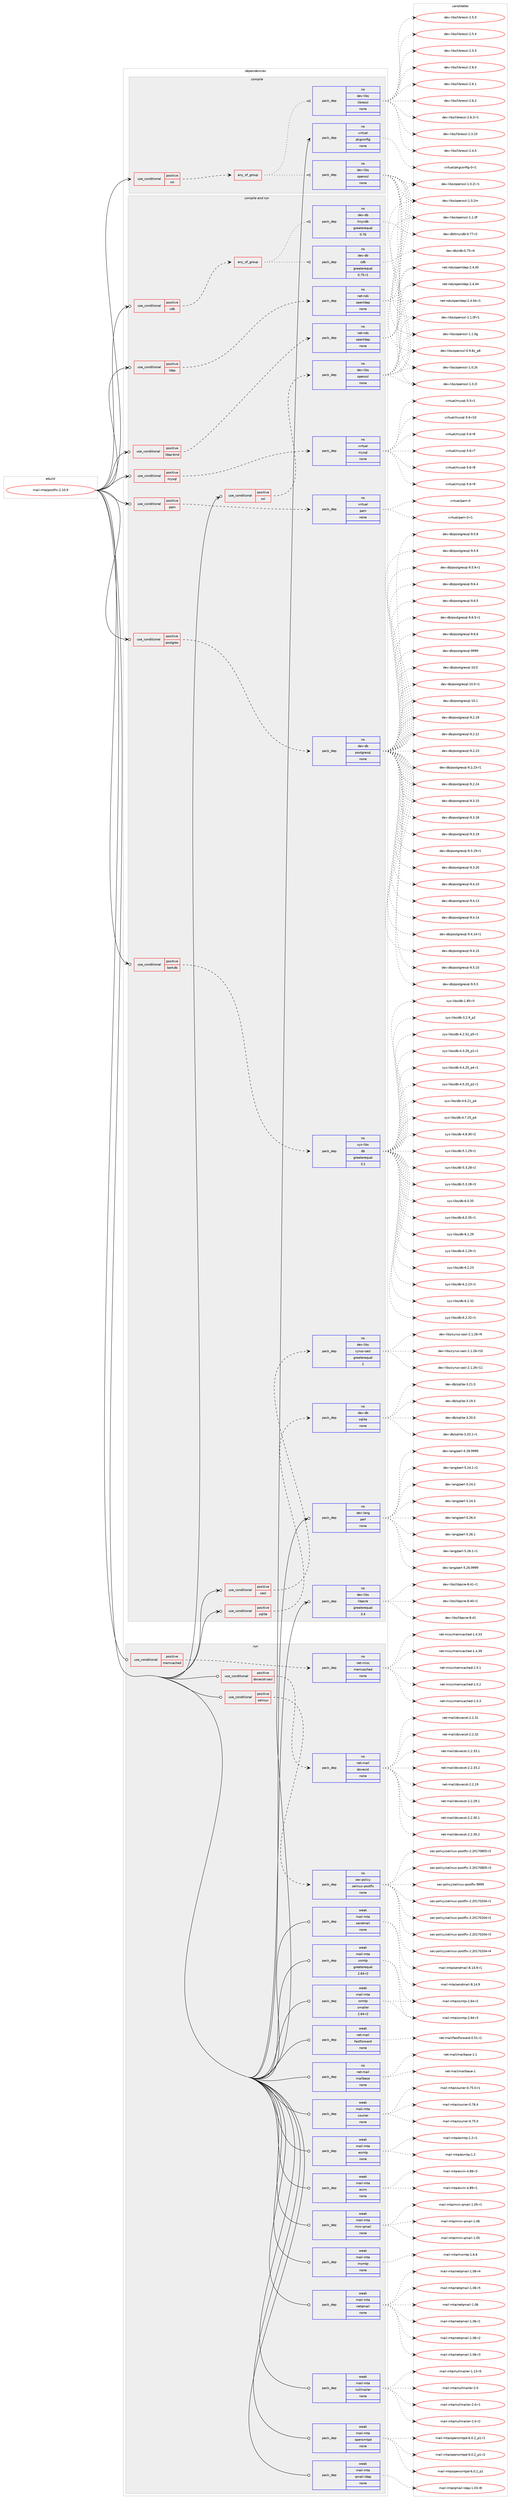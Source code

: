 digraph prolog {

# *************
# Graph options
# *************

newrank=true;
concentrate=true;
compound=true;
graph [rankdir=LR,fontname=Helvetica,fontsize=10,ranksep=1.5];#, ranksep=2.5, nodesep=0.2];
edge  [arrowhead=vee];
node  [fontname=Helvetica,fontsize=10];

# **********
# The ebuild
# **********

subgraph cluster_leftcol {
color=gray;
rank=same;
label=<<i>ebuild</i>>;
id [label="mail-mta/postfix-2.10.9", color=red, width=4, href="../mail-mta/postfix-2.10.9.svg"];
}

# ****************
# The dependencies
# ****************

subgraph cluster_midcol {
color=gray;
label=<<i>dependencies</i>>;
subgraph cluster_compile {
fillcolor="#eeeeee";
style=filled;
label=<<i>compile</i>>;
subgraph cond85878 {
dependency344242 [label=<<TABLE BORDER="0" CELLBORDER="1" CELLSPACING="0" CELLPADDING="4"><TR><TD ROWSPAN="3" CELLPADDING="10">use_conditional</TD></TR><TR><TD>positive</TD></TR><TR><TD>ssl</TD></TR></TABLE>>, shape=none, color=red];
subgraph any5060 {
dependency344243 [label=<<TABLE BORDER="0" CELLBORDER="1" CELLSPACING="0" CELLPADDING="4"><TR><TD CELLPADDING="10">any_of_group</TD></TR></TABLE>>, shape=none, color=red];subgraph pack253203 {
dependency344244 [label=<<TABLE BORDER="0" CELLBORDER="1" CELLSPACING="0" CELLPADDING="4" WIDTH="220"><TR><TD ROWSPAN="6" CELLPADDING="30">pack_dep</TD></TR><TR><TD WIDTH="110">no</TD></TR><TR><TD>dev-libs</TD></TR><TR><TD>openssl</TD></TR><TR><TD>none</TD></TR><TR><TD></TD></TR></TABLE>>, shape=none, color=blue];
}
dependency344243:e -> dependency344244:w [weight=20,style="dotted",arrowhead="oinv"];
subgraph pack253204 {
dependency344245 [label=<<TABLE BORDER="0" CELLBORDER="1" CELLSPACING="0" CELLPADDING="4" WIDTH="220"><TR><TD ROWSPAN="6" CELLPADDING="30">pack_dep</TD></TR><TR><TD WIDTH="110">no</TD></TR><TR><TD>dev-libs</TD></TR><TR><TD>libressl</TD></TR><TR><TD>none</TD></TR><TR><TD></TD></TR></TABLE>>, shape=none, color=blue];
}
dependency344243:e -> dependency344245:w [weight=20,style="dotted",arrowhead="oinv"];
}
dependency344242:e -> dependency344243:w [weight=20,style="dashed",arrowhead="vee"];
}
id:e -> dependency344242:w [weight=20,style="solid",arrowhead="vee"];
subgraph pack253205 {
dependency344246 [label=<<TABLE BORDER="0" CELLBORDER="1" CELLSPACING="0" CELLPADDING="4" WIDTH="220"><TR><TD ROWSPAN="6" CELLPADDING="30">pack_dep</TD></TR><TR><TD WIDTH="110">no</TD></TR><TR><TD>virtual</TD></TR><TR><TD>pkgconfig</TD></TR><TR><TD>none</TD></TR><TR><TD></TD></TR></TABLE>>, shape=none, color=blue];
}
id:e -> dependency344246:w [weight=20,style="solid",arrowhead="vee"];
}
subgraph cluster_compileandrun {
fillcolor="#eeeeee";
style=filled;
label=<<i>compile and run</i>>;
subgraph cond85879 {
dependency344247 [label=<<TABLE BORDER="0" CELLBORDER="1" CELLSPACING="0" CELLPADDING="4"><TR><TD ROWSPAN="3" CELLPADDING="10">use_conditional</TD></TR><TR><TD>positive</TD></TR><TR><TD>berkdb</TD></TR></TABLE>>, shape=none, color=red];
subgraph pack253206 {
dependency344248 [label=<<TABLE BORDER="0" CELLBORDER="1" CELLSPACING="0" CELLPADDING="4" WIDTH="220"><TR><TD ROWSPAN="6" CELLPADDING="30">pack_dep</TD></TR><TR><TD WIDTH="110">no</TD></TR><TR><TD>sys-libs</TD></TR><TR><TD>db</TD></TR><TR><TD>greaterequal</TD></TR><TR><TD>3.2</TD></TR></TABLE>>, shape=none, color=blue];
}
dependency344247:e -> dependency344248:w [weight=20,style="dashed",arrowhead="vee"];
}
id:e -> dependency344247:w [weight=20,style="solid",arrowhead="odotvee"];
subgraph cond85880 {
dependency344249 [label=<<TABLE BORDER="0" CELLBORDER="1" CELLSPACING="0" CELLPADDING="4"><TR><TD ROWSPAN="3" CELLPADDING="10">use_conditional</TD></TR><TR><TD>positive</TD></TR><TR><TD>cdb</TD></TR></TABLE>>, shape=none, color=red];
subgraph any5061 {
dependency344250 [label=<<TABLE BORDER="0" CELLBORDER="1" CELLSPACING="0" CELLPADDING="4"><TR><TD CELLPADDING="10">any_of_group</TD></TR></TABLE>>, shape=none, color=red];subgraph pack253207 {
dependency344251 [label=<<TABLE BORDER="0" CELLBORDER="1" CELLSPACING="0" CELLPADDING="4" WIDTH="220"><TR><TD ROWSPAN="6" CELLPADDING="30">pack_dep</TD></TR><TR><TD WIDTH="110">no</TD></TR><TR><TD>dev-db</TD></TR><TR><TD>tinycdb</TD></TR><TR><TD>greaterequal</TD></TR><TR><TD>0.76</TD></TR></TABLE>>, shape=none, color=blue];
}
dependency344250:e -> dependency344251:w [weight=20,style="dotted",arrowhead="oinv"];
subgraph pack253208 {
dependency344252 [label=<<TABLE BORDER="0" CELLBORDER="1" CELLSPACING="0" CELLPADDING="4" WIDTH="220"><TR><TD ROWSPAN="6" CELLPADDING="30">pack_dep</TD></TR><TR><TD WIDTH="110">no</TD></TR><TR><TD>dev-db</TD></TR><TR><TD>cdb</TD></TR><TR><TD>greaterequal</TD></TR><TR><TD>0.75-r1</TD></TR></TABLE>>, shape=none, color=blue];
}
dependency344250:e -> dependency344252:w [weight=20,style="dotted",arrowhead="oinv"];
}
dependency344249:e -> dependency344250:w [weight=20,style="dashed",arrowhead="vee"];
}
id:e -> dependency344249:w [weight=20,style="solid",arrowhead="odotvee"];
subgraph cond85881 {
dependency344253 [label=<<TABLE BORDER="0" CELLBORDER="1" CELLSPACING="0" CELLPADDING="4"><TR><TD ROWSPAN="3" CELLPADDING="10">use_conditional</TD></TR><TR><TD>positive</TD></TR><TR><TD>ldap</TD></TR></TABLE>>, shape=none, color=red];
subgraph pack253209 {
dependency344254 [label=<<TABLE BORDER="0" CELLBORDER="1" CELLSPACING="0" CELLPADDING="4" WIDTH="220"><TR><TD ROWSPAN="6" CELLPADDING="30">pack_dep</TD></TR><TR><TD WIDTH="110">no</TD></TR><TR><TD>net-nds</TD></TR><TR><TD>openldap</TD></TR><TR><TD>none</TD></TR><TR><TD></TD></TR></TABLE>>, shape=none, color=blue];
}
dependency344253:e -> dependency344254:w [weight=20,style="dashed",arrowhead="vee"];
}
id:e -> dependency344253:w [weight=20,style="solid",arrowhead="odotvee"];
subgraph cond85882 {
dependency344255 [label=<<TABLE BORDER="0" CELLBORDER="1" CELLSPACING="0" CELLPADDING="4"><TR><TD ROWSPAN="3" CELLPADDING="10">use_conditional</TD></TR><TR><TD>positive</TD></TR><TR><TD>ldap-bind</TD></TR></TABLE>>, shape=none, color=red];
subgraph pack253210 {
dependency344256 [label=<<TABLE BORDER="0" CELLBORDER="1" CELLSPACING="0" CELLPADDING="4" WIDTH="220"><TR><TD ROWSPAN="6" CELLPADDING="30">pack_dep</TD></TR><TR><TD WIDTH="110">no</TD></TR><TR><TD>net-nds</TD></TR><TR><TD>openldap</TD></TR><TR><TD>none</TD></TR><TR><TD></TD></TR></TABLE>>, shape=none, color=blue];
}
dependency344255:e -> dependency344256:w [weight=20,style="dashed",arrowhead="vee"];
}
id:e -> dependency344255:w [weight=20,style="solid",arrowhead="odotvee"];
subgraph cond85883 {
dependency344257 [label=<<TABLE BORDER="0" CELLBORDER="1" CELLSPACING="0" CELLPADDING="4"><TR><TD ROWSPAN="3" CELLPADDING="10">use_conditional</TD></TR><TR><TD>positive</TD></TR><TR><TD>mysql</TD></TR></TABLE>>, shape=none, color=red];
subgraph pack253211 {
dependency344258 [label=<<TABLE BORDER="0" CELLBORDER="1" CELLSPACING="0" CELLPADDING="4" WIDTH="220"><TR><TD ROWSPAN="6" CELLPADDING="30">pack_dep</TD></TR><TR><TD WIDTH="110">no</TD></TR><TR><TD>virtual</TD></TR><TR><TD>mysql</TD></TR><TR><TD>none</TD></TR><TR><TD></TD></TR></TABLE>>, shape=none, color=blue];
}
dependency344257:e -> dependency344258:w [weight=20,style="dashed",arrowhead="vee"];
}
id:e -> dependency344257:w [weight=20,style="solid",arrowhead="odotvee"];
subgraph cond85884 {
dependency344259 [label=<<TABLE BORDER="0" CELLBORDER="1" CELLSPACING="0" CELLPADDING="4"><TR><TD ROWSPAN="3" CELLPADDING="10">use_conditional</TD></TR><TR><TD>positive</TD></TR><TR><TD>pam</TD></TR></TABLE>>, shape=none, color=red];
subgraph pack253212 {
dependency344260 [label=<<TABLE BORDER="0" CELLBORDER="1" CELLSPACING="0" CELLPADDING="4" WIDTH="220"><TR><TD ROWSPAN="6" CELLPADDING="30">pack_dep</TD></TR><TR><TD WIDTH="110">no</TD></TR><TR><TD>virtual</TD></TR><TR><TD>pam</TD></TR><TR><TD>none</TD></TR><TR><TD></TD></TR></TABLE>>, shape=none, color=blue];
}
dependency344259:e -> dependency344260:w [weight=20,style="dashed",arrowhead="vee"];
}
id:e -> dependency344259:w [weight=20,style="solid",arrowhead="odotvee"];
subgraph cond85885 {
dependency344261 [label=<<TABLE BORDER="0" CELLBORDER="1" CELLSPACING="0" CELLPADDING="4"><TR><TD ROWSPAN="3" CELLPADDING="10">use_conditional</TD></TR><TR><TD>positive</TD></TR><TR><TD>postgres</TD></TR></TABLE>>, shape=none, color=red];
subgraph pack253213 {
dependency344262 [label=<<TABLE BORDER="0" CELLBORDER="1" CELLSPACING="0" CELLPADDING="4" WIDTH="220"><TR><TD ROWSPAN="6" CELLPADDING="30">pack_dep</TD></TR><TR><TD WIDTH="110">no</TD></TR><TR><TD>dev-db</TD></TR><TR><TD>postgresql</TD></TR><TR><TD>none</TD></TR><TR><TD></TD></TR></TABLE>>, shape=none, color=blue];
}
dependency344261:e -> dependency344262:w [weight=20,style="dashed",arrowhead="vee"];
}
id:e -> dependency344261:w [weight=20,style="solid",arrowhead="odotvee"];
subgraph cond85886 {
dependency344263 [label=<<TABLE BORDER="0" CELLBORDER="1" CELLSPACING="0" CELLPADDING="4"><TR><TD ROWSPAN="3" CELLPADDING="10">use_conditional</TD></TR><TR><TD>positive</TD></TR><TR><TD>sasl</TD></TR></TABLE>>, shape=none, color=red];
subgraph pack253214 {
dependency344264 [label=<<TABLE BORDER="0" CELLBORDER="1" CELLSPACING="0" CELLPADDING="4" WIDTH="220"><TR><TD ROWSPAN="6" CELLPADDING="30">pack_dep</TD></TR><TR><TD WIDTH="110">no</TD></TR><TR><TD>dev-libs</TD></TR><TR><TD>cyrus-sasl</TD></TR><TR><TD>greaterequal</TD></TR><TR><TD>2</TD></TR></TABLE>>, shape=none, color=blue];
}
dependency344263:e -> dependency344264:w [weight=20,style="dashed",arrowhead="vee"];
}
id:e -> dependency344263:w [weight=20,style="solid",arrowhead="odotvee"];
subgraph cond85887 {
dependency344265 [label=<<TABLE BORDER="0" CELLBORDER="1" CELLSPACING="0" CELLPADDING="4"><TR><TD ROWSPAN="3" CELLPADDING="10">use_conditional</TD></TR><TR><TD>positive</TD></TR><TR><TD>sqlite</TD></TR></TABLE>>, shape=none, color=red];
subgraph pack253215 {
dependency344266 [label=<<TABLE BORDER="0" CELLBORDER="1" CELLSPACING="0" CELLPADDING="4" WIDTH="220"><TR><TD ROWSPAN="6" CELLPADDING="30">pack_dep</TD></TR><TR><TD WIDTH="110">no</TD></TR><TR><TD>dev-db</TD></TR><TR><TD>sqlite</TD></TR><TR><TD>none</TD></TR><TR><TD></TD></TR></TABLE>>, shape=none, color=blue];
}
dependency344265:e -> dependency344266:w [weight=20,style="dashed",arrowhead="vee"];
}
id:e -> dependency344265:w [weight=20,style="solid",arrowhead="odotvee"];
subgraph cond85888 {
dependency344267 [label=<<TABLE BORDER="0" CELLBORDER="1" CELLSPACING="0" CELLPADDING="4"><TR><TD ROWSPAN="3" CELLPADDING="10">use_conditional</TD></TR><TR><TD>positive</TD></TR><TR><TD>ssl</TD></TR></TABLE>>, shape=none, color=red];
subgraph pack253216 {
dependency344268 [label=<<TABLE BORDER="0" CELLBORDER="1" CELLSPACING="0" CELLPADDING="4" WIDTH="220"><TR><TD ROWSPAN="6" CELLPADDING="30">pack_dep</TD></TR><TR><TD WIDTH="110">no</TD></TR><TR><TD>dev-libs</TD></TR><TR><TD>openssl</TD></TR><TR><TD>none</TD></TR><TR><TD></TD></TR></TABLE>>, shape=none, color=blue];
}
dependency344267:e -> dependency344268:w [weight=20,style="dashed",arrowhead="vee"];
}
id:e -> dependency344267:w [weight=20,style="solid",arrowhead="odotvee"];
subgraph pack253217 {
dependency344269 [label=<<TABLE BORDER="0" CELLBORDER="1" CELLSPACING="0" CELLPADDING="4" WIDTH="220"><TR><TD ROWSPAN="6" CELLPADDING="30">pack_dep</TD></TR><TR><TD WIDTH="110">no</TD></TR><TR><TD>dev-lang</TD></TR><TR><TD>perl</TD></TR><TR><TD>none</TD></TR><TR><TD></TD></TR></TABLE>>, shape=none, color=blue];
}
id:e -> dependency344269:w [weight=20,style="solid",arrowhead="odotvee"];
subgraph pack253218 {
dependency344270 [label=<<TABLE BORDER="0" CELLBORDER="1" CELLSPACING="0" CELLPADDING="4" WIDTH="220"><TR><TD ROWSPAN="6" CELLPADDING="30">pack_dep</TD></TR><TR><TD WIDTH="110">no</TD></TR><TR><TD>dev-libs</TD></TR><TR><TD>libpcre</TD></TR><TR><TD>greaterequal</TD></TR><TR><TD>3.4</TD></TR></TABLE>>, shape=none, color=blue];
}
id:e -> dependency344270:w [weight=20,style="solid",arrowhead="odotvee"];
}
subgraph cluster_run {
fillcolor="#eeeeee";
style=filled;
label=<<i>run</i>>;
subgraph cond85889 {
dependency344271 [label=<<TABLE BORDER="0" CELLBORDER="1" CELLSPACING="0" CELLPADDING="4"><TR><TD ROWSPAN="3" CELLPADDING="10">use_conditional</TD></TR><TR><TD>positive</TD></TR><TR><TD>dovecot-sasl</TD></TR></TABLE>>, shape=none, color=red];
subgraph pack253219 {
dependency344272 [label=<<TABLE BORDER="0" CELLBORDER="1" CELLSPACING="0" CELLPADDING="4" WIDTH="220"><TR><TD ROWSPAN="6" CELLPADDING="30">pack_dep</TD></TR><TR><TD WIDTH="110">no</TD></TR><TR><TD>net-mail</TD></TR><TR><TD>dovecot</TD></TR><TR><TD>none</TD></TR><TR><TD></TD></TR></TABLE>>, shape=none, color=blue];
}
dependency344271:e -> dependency344272:w [weight=20,style="dashed",arrowhead="vee"];
}
id:e -> dependency344271:w [weight=20,style="solid",arrowhead="odot"];
subgraph cond85890 {
dependency344273 [label=<<TABLE BORDER="0" CELLBORDER="1" CELLSPACING="0" CELLPADDING="4"><TR><TD ROWSPAN="3" CELLPADDING="10">use_conditional</TD></TR><TR><TD>positive</TD></TR><TR><TD>memcached</TD></TR></TABLE>>, shape=none, color=red];
subgraph pack253220 {
dependency344274 [label=<<TABLE BORDER="0" CELLBORDER="1" CELLSPACING="0" CELLPADDING="4" WIDTH="220"><TR><TD ROWSPAN="6" CELLPADDING="30">pack_dep</TD></TR><TR><TD WIDTH="110">no</TD></TR><TR><TD>net-misc</TD></TR><TR><TD>memcached</TD></TR><TR><TD>none</TD></TR><TR><TD></TD></TR></TABLE>>, shape=none, color=blue];
}
dependency344273:e -> dependency344274:w [weight=20,style="dashed",arrowhead="vee"];
}
id:e -> dependency344273:w [weight=20,style="solid",arrowhead="odot"];
subgraph cond85891 {
dependency344275 [label=<<TABLE BORDER="0" CELLBORDER="1" CELLSPACING="0" CELLPADDING="4"><TR><TD ROWSPAN="3" CELLPADDING="10">use_conditional</TD></TR><TR><TD>positive</TD></TR><TR><TD>selinux</TD></TR></TABLE>>, shape=none, color=red];
subgraph pack253221 {
dependency344276 [label=<<TABLE BORDER="0" CELLBORDER="1" CELLSPACING="0" CELLPADDING="4" WIDTH="220"><TR><TD ROWSPAN="6" CELLPADDING="30">pack_dep</TD></TR><TR><TD WIDTH="110">no</TD></TR><TR><TD>sec-policy</TD></TR><TR><TD>selinux-postfix</TD></TR><TR><TD>none</TD></TR><TR><TD></TD></TR></TABLE>>, shape=none, color=blue];
}
dependency344275:e -> dependency344276:w [weight=20,style="dashed",arrowhead="vee"];
}
id:e -> dependency344275:w [weight=20,style="solid",arrowhead="odot"];
subgraph pack253222 {
dependency344277 [label=<<TABLE BORDER="0" CELLBORDER="1" CELLSPACING="0" CELLPADDING="4" WIDTH="220"><TR><TD ROWSPAN="6" CELLPADDING="30">pack_dep</TD></TR><TR><TD WIDTH="110">no</TD></TR><TR><TD>net-mail</TD></TR><TR><TD>mailbase</TD></TR><TR><TD>none</TD></TR><TR><TD></TD></TR></TABLE>>, shape=none, color=blue];
}
id:e -> dependency344277:w [weight=20,style="solid",arrowhead="odot"];
subgraph pack253223 {
dependency344278 [label=<<TABLE BORDER="0" CELLBORDER="1" CELLSPACING="0" CELLPADDING="4" WIDTH="220"><TR><TD ROWSPAN="6" CELLPADDING="30">pack_dep</TD></TR><TR><TD WIDTH="110">weak</TD></TR><TR><TD>mail-mta</TD></TR><TR><TD>courier</TD></TR><TR><TD>none</TD></TR><TR><TD></TD></TR></TABLE>>, shape=none, color=blue];
}
id:e -> dependency344278:w [weight=20,style="solid",arrowhead="odot"];
subgraph pack253224 {
dependency344279 [label=<<TABLE BORDER="0" CELLBORDER="1" CELLSPACING="0" CELLPADDING="4" WIDTH="220"><TR><TD ROWSPAN="6" CELLPADDING="30">pack_dep</TD></TR><TR><TD WIDTH="110">weak</TD></TR><TR><TD>mail-mta</TD></TR><TR><TD>esmtp</TD></TR><TR><TD>none</TD></TR><TR><TD></TD></TR></TABLE>>, shape=none, color=blue];
}
id:e -> dependency344279:w [weight=20,style="solid",arrowhead="odot"];
subgraph pack253225 {
dependency344280 [label=<<TABLE BORDER="0" CELLBORDER="1" CELLSPACING="0" CELLPADDING="4" WIDTH="220"><TR><TD ROWSPAN="6" CELLPADDING="30">pack_dep</TD></TR><TR><TD WIDTH="110">weak</TD></TR><TR><TD>mail-mta</TD></TR><TR><TD>exim</TD></TR><TR><TD>none</TD></TR><TR><TD></TD></TR></TABLE>>, shape=none, color=blue];
}
id:e -> dependency344280:w [weight=20,style="solid",arrowhead="odot"];
subgraph pack253226 {
dependency344281 [label=<<TABLE BORDER="0" CELLBORDER="1" CELLSPACING="0" CELLPADDING="4" WIDTH="220"><TR><TD ROWSPAN="6" CELLPADDING="30">pack_dep</TD></TR><TR><TD WIDTH="110">weak</TD></TR><TR><TD>mail-mta</TD></TR><TR><TD>mini-qmail</TD></TR><TR><TD>none</TD></TR><TR><TD></TD></TR></TABLE>>, shape=none, color=blue];
}
id:e -> dependency344281:w [weight=20,style="solid",arrowhead="odot"];
subgraph pack253227 {
dependency344282 [label=<<TABLE BORDER="0" CELLBORDER="1" CELLSPACING="0" CELLPADDING="4" WIDTH="220"><TR><TD ROWSPAN="6" CELLPADDING="30">pack_dep</TD></TR><TR><TD WIDTH="110">weak</TD></TR><TR><TD>mail-mta</TD></TR><TR><TD>msmtp</TD></TR><TR><TD>none</TD></TR><TR><TD></TD></TR></TABLE>>, shape=none, color=blue];
}
id:e -> dependency344282:w [weight=20,style="solid",arrowhead="odot"];
subgraph pack253228 {
dependency344283 [label=<<TABLE BORDER="0" CELLBORDER="1" CELLSPACING="0" CELLPADDING="4" WIDTH="220"><TR><TD ROWSPAN="6" CELLPADDING="30">pack_dep</TD></TR><TR><TD WIDTH="110">weak</TD></TR><TR><TD>mail-mta</TD></TR><TR><TD>netqmail</TD></TR><TR><TD>none</TD></TR><TR><TD></TD></TR></TABLE>>, shape=none, color=blue];
}
id:e -> dependency344283:w [weight=20,style="solid",arrowhead="odot"];
subgraph pack253229 {
dependency344284 [label=<<TABLE BORDER="0" CELLBORDER="1" CELLSPACING="0" CELLPADDING="4" WIDTH="220"><TR><TD ROWSPAN="6" CELLPADDING="30">pack_dep</TD></TR><TR><TD WIDTH="110">weak</TD></TR><TR><TD>mail-mta</TD></TR><TR><TD>nullmailer</TD></TR><TR><TD>none</TD></TR><TR><TD></TD></TR></TABLE>>, shape=none, color=blue];
}
id:e -> dependency344284:w [weight=20,style="solid",arrowhead="odot"];
subgraph pack253230 {
dependency344285 [label=<<TABLE BORDER="0" CELLBORDER="1" CELLSPACING="0" CELLPADDING="4" WIDTH="220"><TR><TD ROWSPAN="6" CELLPADDING="30">pack_dep</TD></TR><TR><TD WIDTH="110">weak</TD></TR><TR><TD>mail-mta</TD></TR><TR><TD>opensmtpd</TD></TR><TR><TD>none</TD></TR><TR><TD></TD></TR></TABLE>>, shape=none, color=blue];
}
id:e -> dependency344285:w [weight=20,style="solid",arrowhead="odot"];
subgraph pack253231 {
dependency344286 [label=<<TABLE BORDER="0" CELLBORDER="1" CELLSPACING="0" CELLPADDING="4" WIDTH="220"><TR><TD ROWSPAN="6" CELLPADDING="30">pack_dep</TD></TR><TR><TD WIDTH="110">weak</TD></TR><TR><TD>mail-mta</TD></TR><TR><TD>qmail-ldap</TD></TR><TR><TD>none</TD></TR><TR><TD></TD></TR></TABLE>>, shape=none, color=blue];
}
id:e -> dependency344286:w [weight=20,style="solid",arrowhead="odot"];
subgraph pack253232 {
dependency344287 [label=<<TABLE BORDER="0" CELLBORDER="1" CELLSPACING="0" CELLPADDING="4" WIDTH="220"><TR><TD ROWSPAN="6" CELLPADDING="30">pack_dep</TD></TR><TR><TD WIDTH="110">weak</TD></TR><TR><TD>mail-mta</TD></TR><TR><TD>sendmail</TD></TR><TR><TD>none</TD></TR><TR><TD></TD></TR></TABLE>>, shape=none, color=blue];
}
id:e -> dependency344287:w [weight=20,style="solid",arrowhead="odot"];
subgraph pack253233 {
dependency344288 [label=<<TABLE BORDER="0" CELLBORDER="1" CELLSPACING="0" CELLPADDING="4" WIDTH="220"><TR><TD ROWSPAN="6" CELLPADDING="30">pack_dep</TD></TR><TR><TD WIDTH="110">weak</TD></TR><TR><TD>mail-mta</TD></TR><TR><TD>ssmtp</TD></TR><TR><TD>greaterequal</TD></TR><TR><TD>2.64-r2</TD></TR></TABLE>>, shape=none, color=blue];
}
id:e -> dependency344288:w [weight=20,style="solid",arrowhead="odot"];
subgraph pack253234 {
dependency344289 [label=<<TABLE BORDER="0" CELLBORDER="1" CELLSPACING="0" CELLPADDING="4" WIDTH="220"><TR><TD ROWSPAN="6" CELLPADDING="30">pack_dep</TD></TR><TR><TD WIDTH="110">weak</TD></TR><TR><TD>mail-mta</TD></TR><TR><TD>ssmtp</TD></TR><TR><TD>smaller</TD></TR><TR><TD>2.64-r2</TD></TR></TABLE>>, shape=none, color=blue];
}
id:e -> dependency344289:w [weight=20,style="solid",arrowhead="odot"];
subgraph pack253235 {
dependency344290 [label=<<TABLE BORDER="0" CELLBORDER="1" CELLSPACING="0" CELLPADDING="4" WIDTH="220"><TR><TD ROWSPAN="6" CELLPADDING="30">pack_dep</TD></TR><TR><TD WIDTH="110">weak</TD></TR><TR><TD>net-mail</TD></TR><TR><TD>fastforward</TD></TR><TR><TD>none</TD></TR><TR><TD></TD></TR></TABLE>>, shape=none, color=blue];
}
id:e -> dependency344290:w [weight=20,style="solid",arrowhead="odot"];
}
}

# **************
# The candidates
# **************

subgraph cluster_choices {
rank=same;
color=gray;
label=<<i>candidates</i>>;

subgraph choice253203 {
color=black;
nodesep=1;
choice1001011184510810598115471111121011101151151084548465746561229511256 [label="dev-libs/openssl-0.9.8z_p8", color=red, width=4,href="../dev-libs/openssl-0.9.8z_p8.svg"];
choice100101118451081059811547111112101110115115108454946484650107 [label="dev-libs/openssl-1.0.2k", color=red, width=4,href="../dev-libs/openssl-1.0.2k.svg"];
choice100101118451081059811547111112101110115115108454946484650108 [label="dev-libs/openssl-1.0.2l", color=red, width=4,href="../dev-libs/openssl-1.0.2l.svg"];
choice1001011184510810598115471111121011101151151084549464846501084511449 [label="dev-libs/openssl-1.0.2l-r1", color=red, width=4,href="../dev-libs/openssl-1.0.2l-r1.svg"];
choice100101118451081059811547111112101110115115108454946484650109 [label="dev-libs/openssl-1.0.2m", color=red, width=4,href="../dev-libs/openssl-1.0.2m.svg"];
choice100101118451081059811547111112101110115115108454946494648102 [label="dev-libs/openssl-1.1.0f", color=red, width=4,href="../dev-libs/openssl-1.1.0f.svg"];
choice1001011184510810598115471111121011101151151084549464946481024511449 [label="dev-libs/openssl-1.1.0f-r1", color=red, width=4,href="../dev-libs/openssl-1.1.0f-r1.svg"];
choice100101118451081059811547111112101110115115108454946494648103 [label="dev-libs/openssl-1.1.0g", color=red, width=4,href="../dev-libs/openssl-1.1.0g.svg"];
dependency344244:e -> choice1001011184510810598115471111121011101151151084548465746561229511256:w [style=dotted,weight="100"];
dependency344244:e -> choice100101118451081059811547111112101110115115108454946484650107:w [style=dotted,weight="100"];
dependency344244:e -> choice100101118451081059811547111112101110115115108454946484650108:w [style=dotted,weight="100"];
dependency344244:e -> choice1001011184510810598115471111121011101151151084549464846501084511449:w [style=dotted,weight="100"];
dependency344244:e -> choice100101118451081059811547111112101110115115108454946484650109:w [style=dotted,weight="100"];
dependency344244:e -> choice100101118451081059811547111112101110115115108454946494648102:w [style=dotted,weight="100"];
dependency344244:e -> choice1001011184510810598115471111121011101151151084549464946481024511449:w [style=dotted,weight="100"];
dependency344244:e -> choice100101118451081059811547111112101110115115108454946494648103:w [style=dotted,weight="100"];
}
subgraph choice253204 {
color=black;
nodesep=1;
choice1001011184510810598115471081059811410111511510845504651464948 [label="dev-libs/libressl-2.3.10", color=red, width=4,href="../dev-libs/libressl-2.3.10.svg"];
choice10010111845108105981154710810598114101115115108455046524653 [label="dev-libs/libressl-2.4.5", color=red, width=4,href="../dev-libs/libressl-2.4.5.svg"];
choice10010111845108105981154710810598114101115115108455046534648 [label="dev-libs/libressl-2.5.0", color=red, width=4,href="../dev-libs/libressl-2.5.0.svg"];
choice10010111845108105981154710810598114101115115108455046534652 [label="dev-libs/libressl-2.5.4", color=red, width=4,href="../dev-libs/libressl-2.5.4.svg"];
choice10010111845108105981154710810598114101115115108455046534653 [label="dev-libs/libressl-2.5.5", color=red, width=4,href="../dev-libs/libressl-2.5.5.svg"];
choice10010111845108105981154710810598114101115115108455046544648 [label="dev-libs/libressl-2.6.0", color=red, width=4,href="../dev-libs/libressl-2.6.0.svg"];
choice10010111845108105981154710810598114101115115108455046544649 [label="dev-libs/libressl-2.6.1", color=red, width=4,href="../dev-libs/libressl-2.6.1.svg"];
choice10010111845108105981154710810598114101115115108455046544650 [label="dev-libs/libressl-2.6.2", color=red, width=4,href="../dev-libs/libressl-2.6.2.svg"];
choice100101118451081059811547108105981141011151151084550465446514511449 [label="dev-libs/libressl-2.6.3-r1", color=red, width=4,href="../dev-libs/libressl-2.6.3-r1.svg"];
dependency344245:e -> choice1001011184510810598115471081059811410111511510845504651464948:w [style=dotted,weight="100"];
dependency344245:e -> choice10010111845108105981154710810598114101115115108455046524653:w [style=dotted,weight="100"];
dependency344245:e -> choice10010111845108105981154710810598114101115115108455046534648:w [style=dotted,weight="100"];
dependency344245:e -> choice10010111845108105981154710810598114101115115108455046534652:w [style=dotted,weight="100"];
dependency344245:e -> choice10010111845108105981154710810598114101115115108455046534653:w [style=dotted,weight="100"];
dependency344245:e -> choice10010111845108105981154710810598114101115115108455046544648:w [style=dotted,weight="100"];
dependency344245:e -> choice10010111845108105981154710810598114101115115108455046544649:w [style=dotted,weight="100"];
dependency344245:e -> choice10010111845108105981154710810598114101115115108455046544650:w [style=dotted,weight="100"];
dependency344245:e -> choice100101118451081059811547108105981141011151151084550465446514511449:w [style=dotted,weight="100"];
}
subgraph choice253205 {
color=black;
nodesep=1;
choice11810511411611797108471121071039911111010210510345484511449 [label="virtual/pkgconfig-0-r1", color=red, width=4,href="../virtual/pkgconfig-0-r1.svg"];
dependency344246:e -> choice11810511411611797108471121071039911111010210510345484511449:w [style=dotted,weight="100"];
}
subgraph choice253206 {
color=black;
nodesep=1;
choice1151211154510810598115471009845494656534511451 [label="sys-libs/db-1.85-r3", color=red, width=4,href="../sys-libs/db-1.85-r3.svg"];
choice115121115451081059811547100984551465046579511250 [label="sys-libs/db-3.2.9_p2", color=red, width=4,href="../sys-libs/db-3.2.9_p2.svg"];
choice115121115451081059811547100984552465046535095112534511449 [label="sys-libs/db-4.2.52_p5-r1", color=red, width=4,href="../sys-libs/db-4.2.52_p5-r1.svg"];
choice115121115451081059811547100984552465146505795112494511449 [label="sys-libs/db-4.3.29_p1-r1", color=red, width=4,href="../sys-libs/db-4.3.29_p1-r1.svg"];
choice115121115451081059811547100984552465246504895112524511449 [label="sys-libs/db-4.4.20_p4-r1", color=red, width=4,href="../sys-libs/db-4.4.20_p4-r1.svg"];
choice115121115451081059811547100984552465346504895112504511449 [label="sys-libs/db-4.5.20_p2-r1", color=red, width=4,href="../sys-libs/db-4.5.20_p2-r1.svg"];
choice11512111545108105981154710098455246544650499511252 [label="sys-libs/db-4.6.21_p4", color=red, width=4,href="../sys-libs/db-4.6.21_p4.svg"];
choice11512111545108105981154710098455246554650539511252 [label="sys-libs/db-4.7.25_p4", color=red, width=4,href="../sys-libs/db-4.7.25_p4.svg"];
choice11512111545108105981154710098455246564651484511450 [label="sys-libs/db-4.8.30-r2", color=red, width=4,href="../sys-libs/db-4.8.30-r2.svg"];
choice11512111545108105981154710098455346494650574511449 [label="sys-libs/db-5.1.29-r1", color=red, width=4,href="../sys-libs/db-5.1.29-r1.svg"];
choice11512111545108105981154710098455346514650564511450 [label="sys-libs/db-5.3.28-r2", color=red, width=4,href="../sys-libs/db-5.3.28-r2.svg"];
choice11512111545108105981154710098455346514650564511451 [label="sys-libs/db-5.3.28-r3", color=red, width=4,href="../sys-libs/db-5.3.28-r3.svg"];
choice1151211154510810598115471009845544648465153 [label="sys-libs/db-6.0.35", color=red, width=4,href="../sys-libs/db-6.0.35.svg"];
choice11512111545108105981154710098455446484651534511449 [label="sys-libs/db-6.0.35-r1", color=red, width=4,href="../sys-libs/db-6.0.35-r1.svg"];
choice1151211154510810598115471009845544649465057 [label="sys-libs/db-6.1.29", color=red, width=4,href="../sys-libs/db-6.1.29.svg"];
choice11512111545108105981154710098455446494650574511449 [label="sys-libs/db-6.1.29-r1", color=red, width=4,href="../sys-libs/db-6.1.29-r1.svg"];
choice1151211154510810598115471009845544650465051 [label="sys-libs/db-6.2.23", color=red, width=4,href="../sys-libs/db-6.2.23.svg"];
choice11512111545108105981154710098455446504650514511449 [label="sys-libs/db-6.2.23-r1", color=red, width=4,href="../sys-libs/db-6.2.23-r1.svg"];
choice1151211154510810598115471009845544650465150 [label="sys-libs/db-6.2.32", color=red, width=4,href="../sys-libs/db-6.2.32.svg"];
choice11512111545108105981154710098455446504651504511449 [label="sys-libs/db-6.2.32-r1", color=red, width=4,href="../sys-libs/db-6.2.32-r1.svg"];
dependency344248:e -> choice1151211154510810598115471009845494656534511451:w [style=dotted,weight="100"];
dependency344248:e -> choice115121115451081059811547100984551465046579511250:w [style=dotted,weight="100"];
dependency344248:e -> choice115121115451081059811547100984552465046535095112534511449:w [style=dotted,weight="100"];
dependency344248:e -> choice115121115451081059811547100984552465146505795112494511449:w [style=dotted,weight="100"];
dependency344248:e -> choice115121115451081059811547100984552465246504895112524511449:w [style=dotted,weight="100"];
dependency344248:e -> choice115121115451081059811547100984552465346504895112504511449:w [style=dotted,weight="100"];
dependency344248:e -> choice11512111545108105981154710098455246544650499511252:w [style=dotted,weight="100"];
dependency344248:e -> choice11512111545108105981154710098455246554650539511252:w [style=dotted,weight="100"];
dependency344248:e -> choice11512111545108105981154710098455246564651484511450:w [style=dotted,weight="100"];
dependency344248:e -> choice11512111545108105981154710098455346494650574511449:w [style=dotted,weight="100"];
dependency344248:e -> choice11512111545108105981154710098455346514650564511450:w [style=dotted,weight="100"];
dependency344248:e -> choice11512111545108105981154710098455346514650564511451:w [style=dotted,weight="100"];
dependency344248:e -> choice1151211154510810598115471009845544648465153:w [style=dotted,weight="100"];
dependency344248:e -> choice11512111545108105981154710098455446484651534511449:w [style=dotted,weight="100"];
dependency344248:e -> choice1151211154510810598115471009845544649465057:w [style=dotted,weight="100"];
dependency344248:e -> choice11512111545108105981154710098455446494650574511449:w [style=dotted,weight="100"];
dependency344248:e -> choice1151211154510810598115471009845544650465051:w [style=dotted,weight="100"];
dependency344248:e -> choice11512111545108105981154710098455446504650514511449:w [style=dotted,weight="100"];
dependency344248:e -> choice1151211154510810598115471009845544650465150:w [style=dotted,weight="100"];
dependency344248:e -> choice11512111545108105981154710098455446504651504511449:w [style=dotted,weight="100"];
}
subgraph choice253207 {
color=black;
nodesep=1;
choice100101118451009847116105110121991009845484655554511450 [label="dev-db/tinycdb-0.77-r2", color=red, width=4,href="../dev-db/tinycdb-0.77-r2.svg"];
dependency344251:e -> choice100101118451009847116105110121991009845484655554511450:w [style=dotted,weight="100"];
}
subgraph choice253208 {
color=black;
nodesep=1;
choice100101118451009847991009845484655534511452 [label="dev-db/cdb-0.75-r4", color=red, width=4,href="../dev-db/cdb-0.75-r4.svg"];
dependency344252:e -> choice100101118451009847991009845484655534511452:w [style=dotted,weight="100"];
}
subgraph choice253209 {
color=black;
nodesep=1;
choice11010111645110100115471111121011101081009711245504652465252 [label="net-nds/openldap-2.4.44", color=red, width=4,href="../net-nds/openldap-2.4.44.svg"];
choice110101116451101001154711111210111010810097112455046524652524511449 [label="net-nds/openldap-2.4.44-r1", color=red, width=4,href="../net-nds/openldap-2.4.44-r1.svg"];
choice11010111645110100115471111121011101081009711245504652465253 [label="net-nds/openldap-2.4.45", color=red, width=4,href="../net-nds/openldap-2.4.45.svg"];
dependency344254:e -> choice11010111645110100115471111121011101081009711245504652465252:w [style=dotted,weight="100"];
dependency344254:e -> choice110101116451101001154711111210111010810097112455046524652524511449:w [style=dotted,weight="100"];
dependency344254:e -> choice11010111645110100115471111121011101081009711245504652465253:w [style=dotted,weight="100"];
}
subgraph choice253210 {
color=black;
nodesep=1;
choice11010111645110100115471111121011101081009711245504652465252 [label="net-nds/openldap-2.4.44", color=red, width=4,href="../net-nds/openldap-2.4.44.svg"];
choice110101116451101001154711111210111010810097112455046524652524511449 [label="net-nds/openldap-2.4.44-r1", color=red, width=4,href="../net-nds/openldap-2.4.44-r1.svg"];
choice11010111645110100115471111121011101081009711245504652465253 [label="net-nds/openldap-2.4.45", color=red, width=4,href="../net-nds/openldap-2.4.45.svg"];
dependency344256:e -> choice11010111645110100115471111121011101081009711245504652465252:w [style=dotted,weight="100"];
dependency344256:e -> choice110101116451101001154711111210111010810097112455046524652524511449:w [style=dotted,weight="100"];
dependency344256:e -> choice11010111645110100115471111121011101081009711245504652465253:w [style=dotted,weight="100"];
}
subgraph choice253211 {
color=black;
nodesep=1;
choice1181051141161179710847109121115113108455346534511449 [label="virtual/mysql-5.5-r1", color=red, width=4,href="../virtual/mysql-5.5-r1.svg"];
choice118105114116117971084710912111511310845534654451144948 [label="virtual/mysql-5.6-r10", color=red, width=4,href="../virtual/mysql-5.6-r10.svg"];
choice1181051141161179710847109121115113108455346544511454 [label="virtual/mysql-5.6-r6", color=red, width=4,href="../virtual/mysql-5.6-r6.svg"];
choice1181051141161179710847109121115113108455346544511455 [label="virtual/mysql-5.6-r7", color=red, width=4,href="../virtual/mysql-5.6-r7.svg"];
choice1181051141161179710847109121115113108455346544511456 [label="virtual/mysql-5.6-r8", color=red, width=4,href="../virtual/mysql-5.6-r8.svg"];
choice1181051141161179710847109121115113108455346544511457 [label="virtual/mysql-5.6-r9", color=red, width=4,href="../virtual/mysql-5.6-r9.svg"];
dependency344258:e -> choice1181051141161179710847109121115113108455346534511449:w [style=dotted,weight="100"];
dependency344258:e -> choice118105114116117971084710912111511310845534654451144948:w [style=dotted,weight="100"];
dependency344258:e -> choice1181051141161179710847109121115113108455346544511454:w [style=dotted,weight="100"];
dependency344258:e -> choice1181051141161179710847109121115113108455346544511455:w [style=dotted,weight="100"];
dependency344258:e -> choice1181051141161179710847109121115113108455346544511456:w [style=dotted,weight="100"];
dependency344258:e -> choice1181051141161179710847109121115113108455346544511457:w [style=dotted,weight="100"];
}
subgraph choice253212 {
color=black;
nodesep=1;
choice1181051141161179710847112971094548 [label="virtual/pam-0", color=red, width=4,href="../virtual/pam-0.svg"];
choice11810511411611797108471129710945484511449 [label="virtual/pam-0-r1", color=red, width=4,href="../virtual/pam-0-r1.svg"];
dependency344260:e -> choice1181051141161179710847112971094548:w [style=dotted,weight="100"];
dependency344260:e -> choice11810511411611797108471129710945484511449:w [style=dotted,weight="100"];
}
subgraph choice253213 {
color=black;
nodesep=1;
choice1001011184510098471121111151161031141011151131084549484648 [label="dev-db/postgresql-10.0", color=red, width=4,href="../dev-db/postgresql-10.0.svg"];
choice10010111845100984711211111511610311410111511310845494846484511449 [label="dev-db/postgresql-10.0-r1", color=red, width=4,href="../dev-db/postgresql-10.0-r1.svg"];
choice1001011184510098471121111151161031141011151131084549484649 [label="dev-db/postgresql-10.1", color=red, width=4,href="../dev-db/postgresql-10.1.svg"];
choice10010111845100984711211111511610311410111511310845574650464957 [label="dev-db/postgresql-9.2.19", color=red, width=4,href="../dev-db/postgresql-9.2.19.svg"];
choice10010111845100984711211111511610311410111511310845574650465050 [label="dev-db/postgresql-9.2.22", color=red, width=4,href="../dev-db/postgresql-9.2.22.svg"];
choice10010111845100984711211111511610311410111511310845574650465051 [label="dev-db/postgresql-9.2.23", color=red, width=4,href="../dev-db/postgresql-9.2.23.svg"];
choice100101118451009847112111115116103114101115113108455746504650514511449 [label="dev-db/postgresql-9.2.23-r1", color=red, width=4,href="../dev-db/postgresql-9.2.23-r1.svg"];
choice10010111845100984711211111511610311410111511310845574650465052 [label="dev-db/postgresql-9.2.24", color=red, width=4,href="../dev-db/postgresql-9.2.24.svg"];
choice10010111845100984711211111511610311410111511310845574651464953 [label="dev-db/postgresql-9.3.15", color=red, width=4,href="../dev-db/postgresql-9.3.15.svg"];
choice10010111845100984711211111511610311410111511310845574651464956 [label="dev-db/postgresql-9.3.18", color=red, width=4,href="../dev-db/postgresql-9.3.18.svg"];
choice10010111845100984711211111511610311410111511310845574651464957 [label="dev-db/postgresql-9.3.19", color=red, width=4,href="../dev-db/postgresql-9.3.19.svg"];
choice100101118451009847112111115116103114101115113108455746514649574511449 [label="dev-db/postgresql-9.3.19-r1", color=red, width=4,href="../dev-db/postgresql-9.3.19-r1.svg"];
choice10010111845100984711211111511610311410111511310845574651465048 [label="dev-db/postgresql-9.3.20", color=red, width=4,href="../dev-db/postgresql-9.3.20.svg"];
choice10010111845100984711211111511610311410111511310845574652464948 [label="dev-db/postgresql-9.4.10", color=red, width=4,href="../dev-db/postgresql-9.4.10.svg"];
choice10010111845100984711211111511610311410111511310845574652464951 [label="dev-db/postgresql-9.4.13", color=red, width=4,href="../dev-db/postgresql-9.4.13.svg"];
choice10010111845100984711211111511610311410111511310845574652464952 [label="dev-db/postgresql-9.4.14", color=red, width=4,href="../dev-db/postgresql-9.4.14.svg"];
choice100101118451009847112111115116103114101115113108455746524649524511449 [label="dev-db/postgresql-9.4.14-r1", color=red, width=4,href="../dev-db/postgresql-9.4.14-r1.svg"];
choice10010111845100984711211111511610311410111511310845574652464953 [label="dev-db/postgresql-9.4.15", color=red, width=4,href="../dev-db/postgresql-9.4.15.svg"];
choice10010111845100984711211111511610311410111511310845574653464948 [label="dev-db/postgresql-9.5.10", color=red, width=4,href="../dev-db/postgresql-9.5.10.svg"];
choice100101118451009847112111115116103114101115113108455746534653 [label="dev-db/postgresql-9.5.5", color=red, width=4,href="../dev-db/postgresql-9.5.5.svg"];
choice100101118451009847112111115116103114101115113108455746534656 [label="dev-db/postgresql-9.5.8", color=red, width=4,href="../dev-db/postgresql-9.5.8.svg"];
choice100101118451009847112111115116103114101115113108455746534657 [label="dev-db/postgresql-9.5.9", color=red, width=4,href="../dev-db/postgresql-9.5.9.svg"];
choice1001011184510098471121111151161031141011151131084557465346574511449 [label="dev-db/postgresql-9.5.9-r1", color=red, width=4,href="../dev-db/postgresql-9.5.9-r1.svg"];
choice100101118451009847112111115116103114101115113108455746544652 [label="dev-db/postgresql-9.6.4", color=red, width=4,href="../dev-db/postgresql-9.6.4.svg"];
choice100101118451009847112111115116103114101115113108455746544653 [label="dev-db/postgresql-9.6.5", color=red, width=4,href="../dev-db/postgresql-9.6.5.svg"];
choice1001011184510098471121111151161031141011151131084557465446534511449 [label="dev-db/postgresql-9.6.5-r1", color=red, width=4,href="../dev-db/postgresql-9.6.5-r1.svg"];
choice100101118451009847112111115116103114101115113108455746544654 [label="dev-db/postgresql-9.6.6", color=red, width=4,href="../dev-db/postgresql-9.6.6.svg"];
choice1001011184510098471121111151161031141011151131084557575757 [label="dev-db/postgresql-9999", color=red, width=4,href="../dev-db/postgresql-9999.svg"];
dependency344262:e -> choice1001011184510098471121111151161031141011151131084549484648:w [style=dotted,weight="100"];
dependency344262:e -> choice10010111845100984711211111511610311410111511310845494846484511449:w [style=dotted,weight="100"];
dependency344262:e -> choice1001011184510098471121111151161031141011151131084549484649:w [style=dotted,weight="100"];
dependency344262:e -> choice10010111845100984711211111511610311410111511310845574650464957:w [style=dotted,weight="100"];
dependency344262:e -> choice10010111845100984711211111511610311410111511310845574650465050:w [style=dotted,weight="100"];
dependency344262:e -> choice10010111845100984711211111511610311410111511310845574650465051:w [style=dotted,weight="100"];
dependency344262:e -> choice100101118451009847112111115116103114101115113108455746504650514511449:w [style=dotted,weight="100"];
dependency344262:e -> choice10010111845100984711211111511610311410111511310845574650465052:w [style=dotted,weight="100"];
dependency344262:e -> choice10010111845100984711211111511610311410111511310845574651464953:w [style=dotted,weight="100"];
dependency344262:e -> choice10010111845100984711211111511610311410111511310845574651464956:w [style=dotted,weight="100"];
dependency344262:e -> choice10010111845100984711211111511610311410111511310845574651464957:w [style=dotted,weight="100"];
dependency344262:e -> choice100101118451009847112111115116103114101115113108455746514649574511449:w [style=dotted,weight="100"];
dependency344262:e -> choice10010111845100984711211111511610311410111511310845574651465048:w [style=dotted,weight="100"];
dependency344262:e -> choice10010111845100984711211111511610311410111511310845574652464948:w [style=dotted,weight="100"];
dependency344262:e -> choice10010111845100984711211111511610311410111511310845574652464951:w [style=dotted,weight="100"];
dependency344262:e -> choice10010111845100984711211111511610311410111511310845574652464952:w [style=dotted,weight="100"];
dependency344262:e -> choice100101118451009847112111115116103114101115113108455746524649524511449:w [style=dotted,weight="100"];
dependency344262:e -> choice10010111845100984711211111511610311410111511310845574652464953:w [style=dotted,weight="100"];
dependency344262:e -> choice10010111845100984711211111511610311410111511310845574653464948:w [style=dotted,weight="100"];
dependency344262:e -> choice100101118451009847112111115116103114101115113108455746534653:w [style=dotted,weight="100"];
dependency344262:e -> choice100101118451009847112111115116103114101115113108455746534656:w [style=dotted,weight="100"];
dependency344262:e -> choice100101118451009847112111115116103114101115113108455746534657:w [style=dotted,weight="100"];
dependency344262:e -> choice1001011184510098471121111151161031141011151131084557465346574511449:w [style=dotted,weight="100"];
dependency344262:e -> choice100101118451009847112111115116103114101115113108455746544652:w [style=dotted,weight="100"];
dependency344262:e -> choice100101118451009847112111115116103114101115113108455746544653:w [style=dotted,weight="100"];
dependency344262:e -> choice1001011184510098471121111151161031141011151131084557465446534511449:w [style=dotted,weight="100"];
dependency344262:e -> choice100101118451009847112111115116103114101115113108455746544654:w [style=dotted,weight="100"];
dependency344262:e -> choice1001011184510098471121111151161031141011151131084557575757:w [style=dotted,weight="100"];
}
subgraph choice253214 {
color=black;
nodesep=1;
choice10010111845108105981154799121114117115451159711510845504649465054451144948 [label="dev-libs/cyrus-sasl-2.1.26-r10", color=red, width=4,href="../dev-libs/cyrus-sasl-2.1.26-r10.svg"];
choice10010111845108105981154799121114117115451159711510845504649465054451144949 [label="dev-libs/cyrus-sasl-2.1.26-r11", color=red, width=4,href="../dev-libs/cyrus-sasl-2.1.26-r11.svg"];
choice100101118451081059811547991211141171154511597115108455046494650544511457 [label="dev-libs/cyrus-sasl-2.1.26-r9", color=red, width=4,href="../dev-libs/cyrus-sasl-2.1.26-r9.svg"];
dependency344264:e -> choice10010111845108105981154799121114117115451159711510845504649465054451144948:w [style=dotted,weight="100"];
dependency344264:e -> choice10010111845108105981154799121114117115451159711510845504649465054451144949:w [style=dotted,weight="100"];
dependency344264:e -> choice100101118451081059811547991211141171154511597115108455046494650544511457:w [style=dotted,weight="100"];
}
subgraph choice253215 {
color=black;
nodesep=1;
choice10010111845100984711511310810511610145514649574651 [label="dev-db/sqlite-3.19.3", color=red, width=4,href="../dev-db/sqlite-3.19.3.svg"];
choice10010111845100984711511310810511610145514650484648 [label="dev-db/sqlite-3.20.0", color=red, width=4,href="../dev-db/sqlite-3.20.0.svg"];
choice100101118451009847115113108105116101455146504846494511449 [label="dev-db/sqlite-3.20.1-r1", color=red, width=4,href="../dev-db/sqlite-3.20.1-r1.svg"];
choice10010111845100984711511310810511610145514650494648 [label="dev-db/sqlite-3.21.0", color=red, width=4,href="../dev-db/sqlite-3.21.0.svg"];
dependency344266:e -> choice10010111845100984711511310810511610145514649574651:w [style=dotted,weight="100"];
dependency344266:e -> choice10010111845100984711511310810511610145514650484648:w [style=dotted,weight="100"];
dependency344266:e -> choice100101118451009847115113108105116101455146504846494511449:w [style=dotted,weight="100"];
dependency344266:e -> choice10010111845100984711511310810511610145514650494648:w [style=dotted,weight="100"];
}
subgraph choice253216 {
color=black;
nodesep=1;
choice1001011184510810598115471111121011101151151084548465746561229511256 [label="dev-libs/openssl-0.9.8z_p8", color=red, width=4,href="../dev-libs/openssl-0.9.8z_p8.svg"];
choice100101118451081059811547111112101110115115108454946484650107 [label="dev-libs/openssl-1.0.2k", color=red, width=4,href="../dev-libs/openssl-1.0.2k.svg"];
choice100101118451081059811547111112101110115115108454946484650108 [label="dev-libs/openssl-1.0.2l", color=red, width=4,href="../dev-libs/openssl-1.0.2l.svg"];
choice1001011184510810598115471111121011101151151084549464846501084511449 [label="dev-libs/openssl-1.0.2l-r1", color=red, width=4,href="../dev-libs/openssl-1.0.2l-r1.svg"];
choice100101118451081059811547111112101110115115108454946484650109 [label="dev-libs/openssl-1.0.2m", color=red, width=4,href="../dev-libs/openssl-1.0.2m.svg"];
choice100101118451081059811547111112101110115115108454946494648102 [label="dev-libs/openssl-1.1.0f", color=red, width=4,href="../dev-libs/openssl-1.1.0f.svg"];
choice1001011184510810598115471111121011101151151084549464946481024511449 [label="dev-libs/openssl-1.1.0f-r1", color=red, width=4,href="../dev-libs/openssl-1.1.0f-r1.svg"];
choice100101118451081059811547111112101110115115108454946494648103 [label="dev-libs/openssl-1.1.0g", color=red, width=4,href="../dev-libs/openssl-1.1.0g.svg"];
dependency344268:e -> choice1001011184510810598115471111121011101151151084548465746561229511256:w [style=dotted,weight="100"];
dependency344268:e -> choice100101118451081059811547111112101110115115108454946484650107:w [style=dotted,weight="100"];
dependency344268:e -> choice100101118451081059811547111112101110115115108454946484650108:w [style=dotted,weight="100"];
dependency344268:e -> choice1001011184510810598115471111121011101151151084549464846501084511449:w [style=dotted,weight="100"];
dependency344268:e -> choice100101118451081059811547111112101110115115108454946484650109:w [style=dotted,weight="100"];
dependency344268:e -> choice100101118451081059811547111112101110115115108454946494648102:w [style=dotted,weight="100"];
dependency344268:e -> choice1001011184510810598115471111121011101151151084549464946481024511449:w [style=dotted,weight="100"];
dependency344268:e -> choice100101118451081059811547111112101110115115108454946494648103:w [style=dotted,weight="100"];
}
subgraph choice253217 {
color=black;
nodesep=1;
choice100101118451089711010347112101114108455346505246494511450 [label="dev-lang/perl-5.24.1-r2", color=red, width=4,href="../dev-lang/perl-5.24.1-r2.svg"];
choice10010111845108971101034711210111410845534650524650 [label="dev-lang/perl-5.24.2", color=red, width=4,href="../dev-lang/perl-5.24.2.svg"];
choice10010111845108971101034711210111410845534650524651 [label="dev-lang/perl-5.24.3", color=red, width=4,href="../dev-lang/perl-5.24.3.svg"];
choice10010111845108971101034711210111410845534650544648 [label="dev-lang/perl-5.26.0", color=red, width=4,href="../dev-lang/perl-5.26.0.svg"];
choice10010111845108971101034711210111410845534650544649 [label="dev-lang/perl-5.26.1", color=red, width=4,href="../dev-lang/perl-5.26.1.svg"];
choice100101118451089711010347112101114108455346505446494511449 [label="dev-lang/perl-5.26.1-r1", color=red, width=4,href="../dev-lang/perl-5.26.1-r1.svg"];
choice10010111845108971101034711210111410845534650544657575757 [label="dev-lang/perl-5.26.9999", color=red, width=4,href="../dev-lang/perl-5.26.9999.svg"];
choice10010111845108971101034711210111410845534650564657575757 [label="dev-lang/perl-5.28.9999", color=red, width=4,href="../dev-lang/perl-5.28.9999.svg"];
dependency344269:e -> choice100101118451089711010347112101114108455346505246494511450:w [style=dotted,weight="100"];
dependency344269:e -> choice10010111845108971101034711210111410845534650524650:w [style=dotted,weight="100"];
dependency344269:e -> choice10010111845108971101034711210111410845534650524651:w [style=dotted,weight="100"];
dependency344269:e -> choice10010111845108971101034711210111410845534650544648:w [style=dotted,weight="100"];
dependency344269:e -> choice10010111845108971101034711210111410845534650544649:w [style=dotted,weight="100"];
dependency344269:e -> choice100101118451089711010347112101114108455346505446494511449:w [style=dotted,weight="100"];
dependency344269:e -> choice10010111845108971101034711210111410845534650544657575757:w [style=dotted,weight="100"];
dependency344269:e -> choice10010111845108971101034711210111410845534650564657575757:w [style=dotted,weight="100"];
}
subgraph choice253218 {
color=black;
nodesep=1;
choice100101118451081059811547108105981129911410145564652484511449 [label="dev-libs/libpcre-8.40-r1", color=red, width=4,href="../dev-libs/libpcre-8.40-r1.svg"];
choice10010111845108105981154710810598112991141014556465249 [label="dev-libs/libpcre-8.41", color=red, width=4,href="../dev-libs/libpcre-8.41.svg"];
choice100101118451081059811547108105981129911410145564652494511449 [label="dev-libs/libpcre-8.41-r1", color=red, width=4,href="../dev-libs/libpcre-8.41-r1.svg"];
dependency344270:e -> choice100101118451081059811547108105981129911410145564652484511449:w [style=dotted,weight="100"];
dependency344270:e -> choice10010111845108105981154710810598112991141014556465249:w [style=dotted,weight="100"];
dependency344270:e -> choice100101118451081059811547108105981129911410145564652494511449:w [style=dotted,weight="100"];
}
subgraph choice253219 {
color=black;
nodesep=1;
choice1101011164510997105108471001111181019911111645504650464957 [label="net-mail/dovecot-2.2.19", color=red, width=4,href="../net-mail/dovecot-2.2.19.svg"];
choice11010111645109971051084710011111810199111116455046504650574649 [label="net-mail/dovecot-2.2.29.1", color=red, width=4,href="../net-mail/dovecot-2.2.29.1.svg"];
choice11010111645109971051084710011111810199111116455046504651484649 [label="net-mail/dovecot-2.2.30.1", color=red, width=4,href="../net-mail/dovecot-2.2.30.1.svg"];
choice11010111645109971051084710011111810199111116455046504651484650 [label="net-mail/dovecot-2.2.30.2", color=red, width=4,href="../net-mail/dovecot-2.2.30.2.svg"];
choice1101011164510997105108471001111181019911111645504650465149 [label="net-mail/dovecot-2.2.31", color=red, width=4,href="../net-mail/dovecot-2.2.31.svg"];
choice1101011164510997105108471001111181019911111645504650465150 [label="net-mail/dovecot-2.2.32", color=red, width=4,href="../net-mail/dovecot-2.2.32.svg"];
choice11010111645109971051084710011111810199111116455046504651514649 [label="net-mail/dovecot-2.2.33.1", color=red, width=4,href="../net-mail/dovecot-2.2.33.1.svg"];
choice11010111645109971051084710011111810199111116455046504651514650 [label="net-mail/dovecot-2.2.33.2", color=red, width=4,href="../net-mail/dovecot-2.2.33.2.svg"];
dependency344272:e -> choice1101011164510997105108471001111181019911111645504650464957:w [style=dotted,weight="100"];
dependency344272:e -> choice11010111645109971051084710011111810199111116455046504650574649:w [style=dotted,weight="100"];
dependency344272:e -> choice11010111645109971051084710011111810199111116455046504651484649:w [style=dotted,weight="100"];
dependency344272:e -> choice11010111645109971051084710011111810199111116455046504651484650:w [style=dotted,weight="100"];
dependency344272:e -> choice1101011164510997105108471001111181019911111645504650465149:w [style=dotted,weight="100"];
dependency344272:e -> choice1101011164510997105108471001111181019911111645504650465150:w [style=dotted,weight="100"];
dependency344272:e -> choice11010111645109971051084710011111810199111116455046504651514649:w [style=dotted,weight="100"];
dependency344272:e -> choice11010111645109971051084710011111810199111116455046504651514650:w [style=dotted,weight="100"];
}
subgraph choice253220 {
color=black;
nodesep=1;
choice11010111645109105115994710910110999979910410110045494652465151 [label="net-misc/memcached-1.4.33", color=red, width=4,href="../net-misc/memcached-1.4.33.svg"];
choice11010111645109105115994710910110999979910410110045494652465157 [label="net-misc/memcached-1.4.39", color=red, width=4,href="../net-misc/memcached-1.4.39.svg"];
choice110101116451091051159947109101109999799104101100454946534649 [label="net-misc/memcached-1.5.1", color=red, width=4,href="../net-misc/memcached-1.5.1.svg"];
choice110101116451091051159947109101109999799104101100454946534650 [label="net-misc/memcached-1.5.2", color=red, width=4,href="../net-misc/memcached-1.5.2.svg"];
choice110101116451091051159947109101109999799104101100454946534651 [label="net-misc/memcached-1.5.3", color=red, width=4,href="../net-misc/memcached-1.5.3.svg"];
dependency344274:e -> choice11010111645109105115994710910110999979910410110045494652465151:w [style=dotted,weight="100"];
dependency344274:e -> choice11010111645109105115994710910110999979910410110045494652465157:w [style=dotted,weight="100"];
dependency344274:e -> choice110101116451091051159947109101109999799104101100454946534649:w [style=dotted,weight="100"];
dependency344274:e -> choice110101116451091051159947109101109999799104101100454946534650:w [style=dotted,weight="100"];
dependency344274:e -> choice110101116451091051159947109101109999799104101100454946534651:w [style=dotted,weight="100"];
}
subgraph choice253221 {
color=black;
nodesep=1;
choice115101994511211110810599121471151011081051101171204511211111511610210512045504650484955485048524511449 [label="sec-policy/selinux-postfix-2.20170204-r1", color=red, width=4,href="../sec-policy/selinux-postfix-2.20170204-r1.svg"];
choice115101994511211110810599121471151011081051101171204511211111511610210512045504650484955485048524511450 [label="sec-policy/selinux-postfix-2.20170204-r2", color=red, width=4,href="../sec-policy/selinux-postfix-2.20170204-r2.svg"];
choice115101994511211110810599121471151011081051101171204511211111511610210512045504650484955485048524511451 [label="sec-policy/selinux-postfix-2.20170204-r3", color=red, width=4,href="../sec-policy/selinux-postfix-2.20170204-r3.svg"];
choice115101994511211110810599121471151011081051101171204511211111511610210512045504650484955485048524511452 [label="sec-policy/selinux-postfix-2.20170204-r4", color=red, width=4,href="../sec-policy/selinux-postfix-2.20170204-r4.svg"];
choice115101994511211110810599121471151011081051101171204511211111511610210512045504650484955485648534511450 [label="sec-policy/selinux-postfix-2.20170805-r2", color=red, width=4,href="../sec-policy/selinux-postfix-2.20170805-r2.svg"];
choice115101994511211110810599121471151011081051101171204511211111511610210512045504650484955485648534511451 [label="sec-policy/selinux-postfix-2.20170805-r3", color=red, width=4,href="../sec-policy/selinux-postfix-2.20170805-r3.svg"];
choice11510199451121111081059912147115101108105110117120451121111151161021051204557575757 [label="sec-policy/selinux-postfix-9999", color=red, width=4,href="../sec-policy/selinux-postfix-9999.svg"];
dependency344276:e -> choice115101994511211110810599121471151011081051101171204511211111511610210512045504650484955485048524511449:w [style=dotted,weight="100"];
dependency344276:e -> choice115101994511211110810599121471151011081051101171204511211111511610210512045504650484955485048524511450:w [style=dotted,weight="100"];
dependency344276:e -> choice115101994511211110810599121471151011081051101171204511211111511610210512045504650484955485048524511451:w [style=dotted,weight="100"];
dependency344276:e -> choice115101994511211110810599121471151011081051101171204511211111511610210512045504650484955485048524511452:w [style=dotted,weight="100"];
dependency344276:e -> choice115101994511211110810599121471151011081051101171204511211111511610210512045504650484955485648534511450:w [style=dotted,weight="100"];
dependency344276:e -> choice115101994511211110810599121471151011081051101171204511211111511610210512045504650484955485648534511451:w [style=dotted,weight="100"];
dependency344276:e -> choice11510199451121111081059912147115101108105110117120451121111151161021051204557575757:w [style=dotted,weight="100"];
}
subgraph choice253222 {
color=black;
nodesep=1;
choice1101011164510997105108471099710510898971151014549 [label="net-mail/mailbase-1", color=red, width=4,href="../net-mail/mailbase-1.svg"];
choice11010111645109971051084710997105108989711510145494649 [label="net-mail/mailbase-1.1", color=red, width=4,href="../net-mail/mailbase-1.1.svg"];
dependency344277:e -> choice1101011164510997105108471099710510898971151014549:w [style=dotted,weight="100"];
dependency344277:e -> choice11010111645109971051084710997105108989711510145494649:w [style=dotted,weight="100"];
}
subgraph choice253223 {
color=black;
nodesep=1;
choice109971051084510911697479911111711410510111445484655534648 [label="mail-mta/courier-0.75.0", color=red, width=4,href="../mail-mta/courier-0.75.0.svg"];
choice1099710510845109116974799111117114105101114454846555346484511449 [label="mail-mta/courier-0.75.0-r1", color=red, width=4,href="../mail-mta/courier-0.75.0-r1.svg"];
choice109971051084510911697479911111711410510111445484655544652 [label="mail-mta/courier-0.76.4", color=red, width=4,href="../mail-mta/courier-0.76.4.svg"];
dependency344278:e -> choice109971051084510911697479911111711410510111445484655534648:w [style=dotted,weight="100"];
dependency344278:e -> choice1099710510845109116974799111117114105101114454846555346484511449:w [style=dotted,weight="100"];
dependency344278:e -> choice109971051084510911697479911111711410510111445484655544652:w [style=dotted,weight="100"];
}
subgraph choice253224 {
color=black;
nodesep=1;
choice1099710510845109116974710111510911611245494650 [label="mail-mta/esmtp-1.2", color=red, width=4,href="../mail-mta/esmtp-1.2.svg"];
choice10997105108451091169747101115109116112454946504511449 [label="mail-mta/esmtp-1.2-r1", color=red, width=4,href="../mail-mta/esmtp-1.2-r1.svg"];
dependency344279:e -> choice1099710510845109116974710111510911611245494650:w [style=dotted,weight="100"];
dependency344279:e -> choice10997105108451091169747101115109116112454946504511449:w [style=dotted,weight="100"];
}
subgraph choice253225 {
color=black;
nodesep=1;
choice1099710510845109116974710112010510945524656574511449 [label="mail-mta/exim-4.89-r1", color=red, width=4,href="../mail-mta/exim-4.89-r1.svg"];
choice1099710510845109116974710112010510945524656574511451 [label="mail-mta/exim-4.89-r3", color=red, width=4,href="../mail-mta/exim-4.89-r3.svg"];
dependency344280:e -> choice1099710510845109116974710112010510945524656574511449:w [style=dotted,weight="100"];
dependency344280:e -> choice1099710510845109116974710112010510945524656574511451:w [style=dotted,weight="100"];
}
subgraph choice253226 {
color=black;
nodesep=1;
choice1099710510845109116974710910511010545113109971051084549464853 [label="mail-mta/mini-qmail-1.05", color=red, width=4,href="../mail-mta/mini-qmail-1.05.svg"];
choice10997105108451091169747109105110105451131099710510845494648534511449 [label="mail-mta/mini-qmail-1.05-r1", color=red, width=4,href="../mail-mta/mini-qmail-1.05-r1.svg"];
choice1099710510845109116974710910511010545113109971051084549464854 [label="mail-mta/mini-qmail-1.06", color=red, width=4,href="../mail-mta/mini-qmail-1.06.svg"];
dependency344281:e -> choice1099710510845109116974710910511010545113109971051084549464853:w [style=dotted,weight="100"];
dependency344281:e -> choice10997105108451091169747109105110105451131099710510845494648534511449:w [style=dotted,weight="100"];
dependency344281:e -> choice1099710510845109116974710910511010545113109971051084549464854:w [style=dotted,weight="100"];
}
subgraph choice253227 {
color=black;
nodesep=1;
choice10997105108451091169747109115109116112454946544654 [label="mail-mta/msmtp-1.6.6", color=red, width=4,href="../mail-mta/msmtp-1.6.6.svg"];
dependency344282:e -> choice10997105108451091169747109115109116112454946544654:w [style=dotted,weight="100"];
}
subgraph choice253228 {
color=black;
nodesep=1;
choice10997105108451091169747110101116113109971051084549464854 [label="mail-mta/netqmail-1.06", color=red, width=4,href="../mail-mta/netqmail-1.06.svg"];
choice109971051084510911697471101011161131099710510845494648544511449 [label="mail-mta/netqmail-1.06-r1", color=red, width=4,href="../mail-mta/netqmail-1.06-r1.svg"];
choice109971051084510911697471101011161131099710510845494648544511450 [label="mail-mta/netqmail-1.06-r2", color=red, width=4,href="../mail-mta/netqmail-1.06-r2.svg"];
choice109971051084510911697471101011161131099710510845494648544511451 [label="mail-mta/netqmail-1.06-r3", color=red, width=4,href="../mail-mta/netqmail-1.06-r3.svg"];
choice109971051084510911697471101011161131099710510845494648544511452 [label="mail-mta/netqmail-1.06-r4", color=red, width=4,href="../mail-mta/netqmail-1.06-r4.svg"];
choice109971051084510911697471101011161131099710510845494648544511453 [label="mail-mta/netqmail-1.06-r5", color=red, width=4,href="../mail-mta/netqmail-1.06-r5.svg"];
dependency344283:e -> choice10997105108451091169747110101116113109971051084549464854:w [style=dotted,weight="100"];
dependency344283:e -> choice109971051084510911697471101011161131099710510845494648544511449:w [style=dotted,weight="100"];
dependency344283:e -> choice109971051084510911697471101011161131099710510845494648544511450:w [style=dotted,weight="100"];
dependency344283:e -> choice109971051084510911697471101011161131099710510845494648544511451:w [style=dotted,weight="100"];
dependency344283:e -> choice109971051084510911697471101011161131099710510845494648544511452:w [style=dotted,weight="100"];
dependency344283:e -> choice109971051084510911697471101011161131099710510845494648544511453:w [style=dotted,weight="100"];
}
subgraph choice253229 {
color=black;
nodesep=1;
choice109971051084510911697471101171081081099710510810111445494649514511453 [label="mail-mta/nullmailer-1.13-r5", color=red, width=4,href="../mail-mta/nullmailer-1.13-r5.svg"];
choice109971051084510911697471101171081081099710510810111445504648 [label="mail-mta/nullmailer-2.0", color=red, width=4,href="../mail-mta/nullmailer-2.0.svg"];
choice1099710510845109116974711011710810810997105108101114455046484511449 [label="mail-mta/nullmailer-2.0-r1", color=red, width=4,href="../mail-mta/nullmailer-2.0-r1.svg"];
choice1099710510845109116974711011710810810997105108101114455046484511450 [label="mail-mta/nullmailer-2.0-r2", color=red, width=4,href="../mail-mta/nullmailer-2.0-r2.svg"];
dependency344284:e -> choice109971051084510911697471101171081081099710510810111445494649514511453:w [style=dotted,weight="100"];
dependency344284:e -> choice109971051084510911697471101171081081099710510810111445504648:w [style=dotted,weight="100"];
dependency344284:e -> choice1099710510845109116974711011710810810997105108101114455046484511449:w [style=dotted,weight="100"];
dependency344284:e -> choice1099710510845109116974711011710810810997105108101114455046484511450:w [style=dotted,weight="100"];
}
subgraph choice253230 {
color=black;
nodesep=1;
choice109971051084510911697471111121011101151091161121004554464846509511249 [label="mail-mta/opensmtpd-6.0.2_p1", color=red, width=4,href="../mail-mta/opensmtpd-6.0.2_p1.svg"];
choice1099710510845109116974711111210111011510911611210045544648465095112494511449 [label="mail-mta/opensmtpd-6.0.2_p1-r1", color=red, width=4,href="../mail-mta/opensmtpd-6.0.2_p1-r1.svg"];
choice1099710510845109116974711111210111011510911611210045544648465095112494511450 [label="mail-mta/opensmtpd-6.0.2_p1-r2", color=red, width=4,href="../mail-mta/opensmtpd-6.0.2_p1-r2.svg"];
dependency344285:e -> choice109971051084510911697471111121011101151091161121004554464846509511249:w [style=dotted,weight="100"];
dependency344285:e -> choice1099710510845109116974711111210111011510911611210045544648465095112494511449:w [style=dotted,weight="100"];
dependency344285:e -> choice1099710510845109116974711111210111011510911611210045544648465095112494511450:w [style=dotted,weight="100"];
}
subgraph choice253231 {
color=black;
nodesep=1;
choice1099710510845109116974711310997105108451081009711245494648514511456 [label="mail-mta/qmail-ldap-1.03-r8", color=red, width=4,href="../mail-mta/qmail-ldap-1.03-r8.svg"];
dependency344286:e -> choice1099710510845109116974711310997105108451081009711245494648514511456:w [style=dotted,weight="100"];
}
subgraph choice253232 {
color=black;
nodesep=1;
choice109971051084510911697471151011101001099710510845564649524657 [label="mail-mta/sendmail-8.14.9", color=red, width=4,href="../mail-mta/sendmail-8.14.9.svg"];
choice1099710510845109116974711510111010010997105108455646495246574511449 [label="mail-mta/sendmail-8.14.9-r1", color=red, width=4,href="../mail-mta/sendmail-8.14.9-r1.svg"];
dependency344287:e -> choice109971051084510911697471151011101001099710510845564649524657:w [style=dotted,weight="100"];
dependency344287:e -> choice1099710510845109116974711510111010010997105108455646495246574511449:w [style=dotted,weight="100"];
}
subgraph choice253233 {
color=black;
nodesep=1;
choice1099710510845109116974711511510911611245504654524511450 [label="mail-mta/ssmtp-2.64-r2", color=red, width=4,href="../mail-mta/ssmtp-2.64-r2.svg"];
choice1099710510845109116974711511510911611245504654524511451 [label="mail-mta/ssmtp-2.64-r3", color=red, width=4,href="../mail-mta/ssmtp-2.64-r3.svg"];
dependency344288:e -> choice1099710510845109116974711511510911611245504654524511450:w [style=dotted,weight="100"];
dependency344288:e -> choice1099710510845109116974711511510911611245504654524511451:w [style=dotted,weight="100"];
}
subgraph choice253234 {
color=black;
nodesep=1;
choice1099710510845109116974711511510911611245504654524511450 [label="mail-mta/ssmtp-2.64-r2", color=red, width=4,href="../mail-mta/ssmtp-2.64-r2.svg"];
choice1099710510845109116974711511510911611245504654524511451 [label="mail-mta/ssmtp-2.64-r3", color=red, width=4,href="../mail-mta/ssmtp-2.64-r3.svg"];
dependency344289:e -> choice1099710510845109116974711511510911611245504654524511450:w [style=dotted,weight="100"];
dependency344289:e -> choice1099710510845109116974711511510911611245504654524511451:w [style=dotted,weight="100"];
}
subgraph choice253235 {
color=black;
nodesep=1;
choice110101116451099710510847102971151161021111141199711410045484653494511449 [label="net-mail/fastforward-0.51-r1", color=red, width=4,href="../net-mail/fastforward-0.51-r1.svg"];
dependency344290:e -> choice110101116451099710510847102971151161021111141199711410045484653494511449:w [style=dotted,weight="100"];
}
}

}
